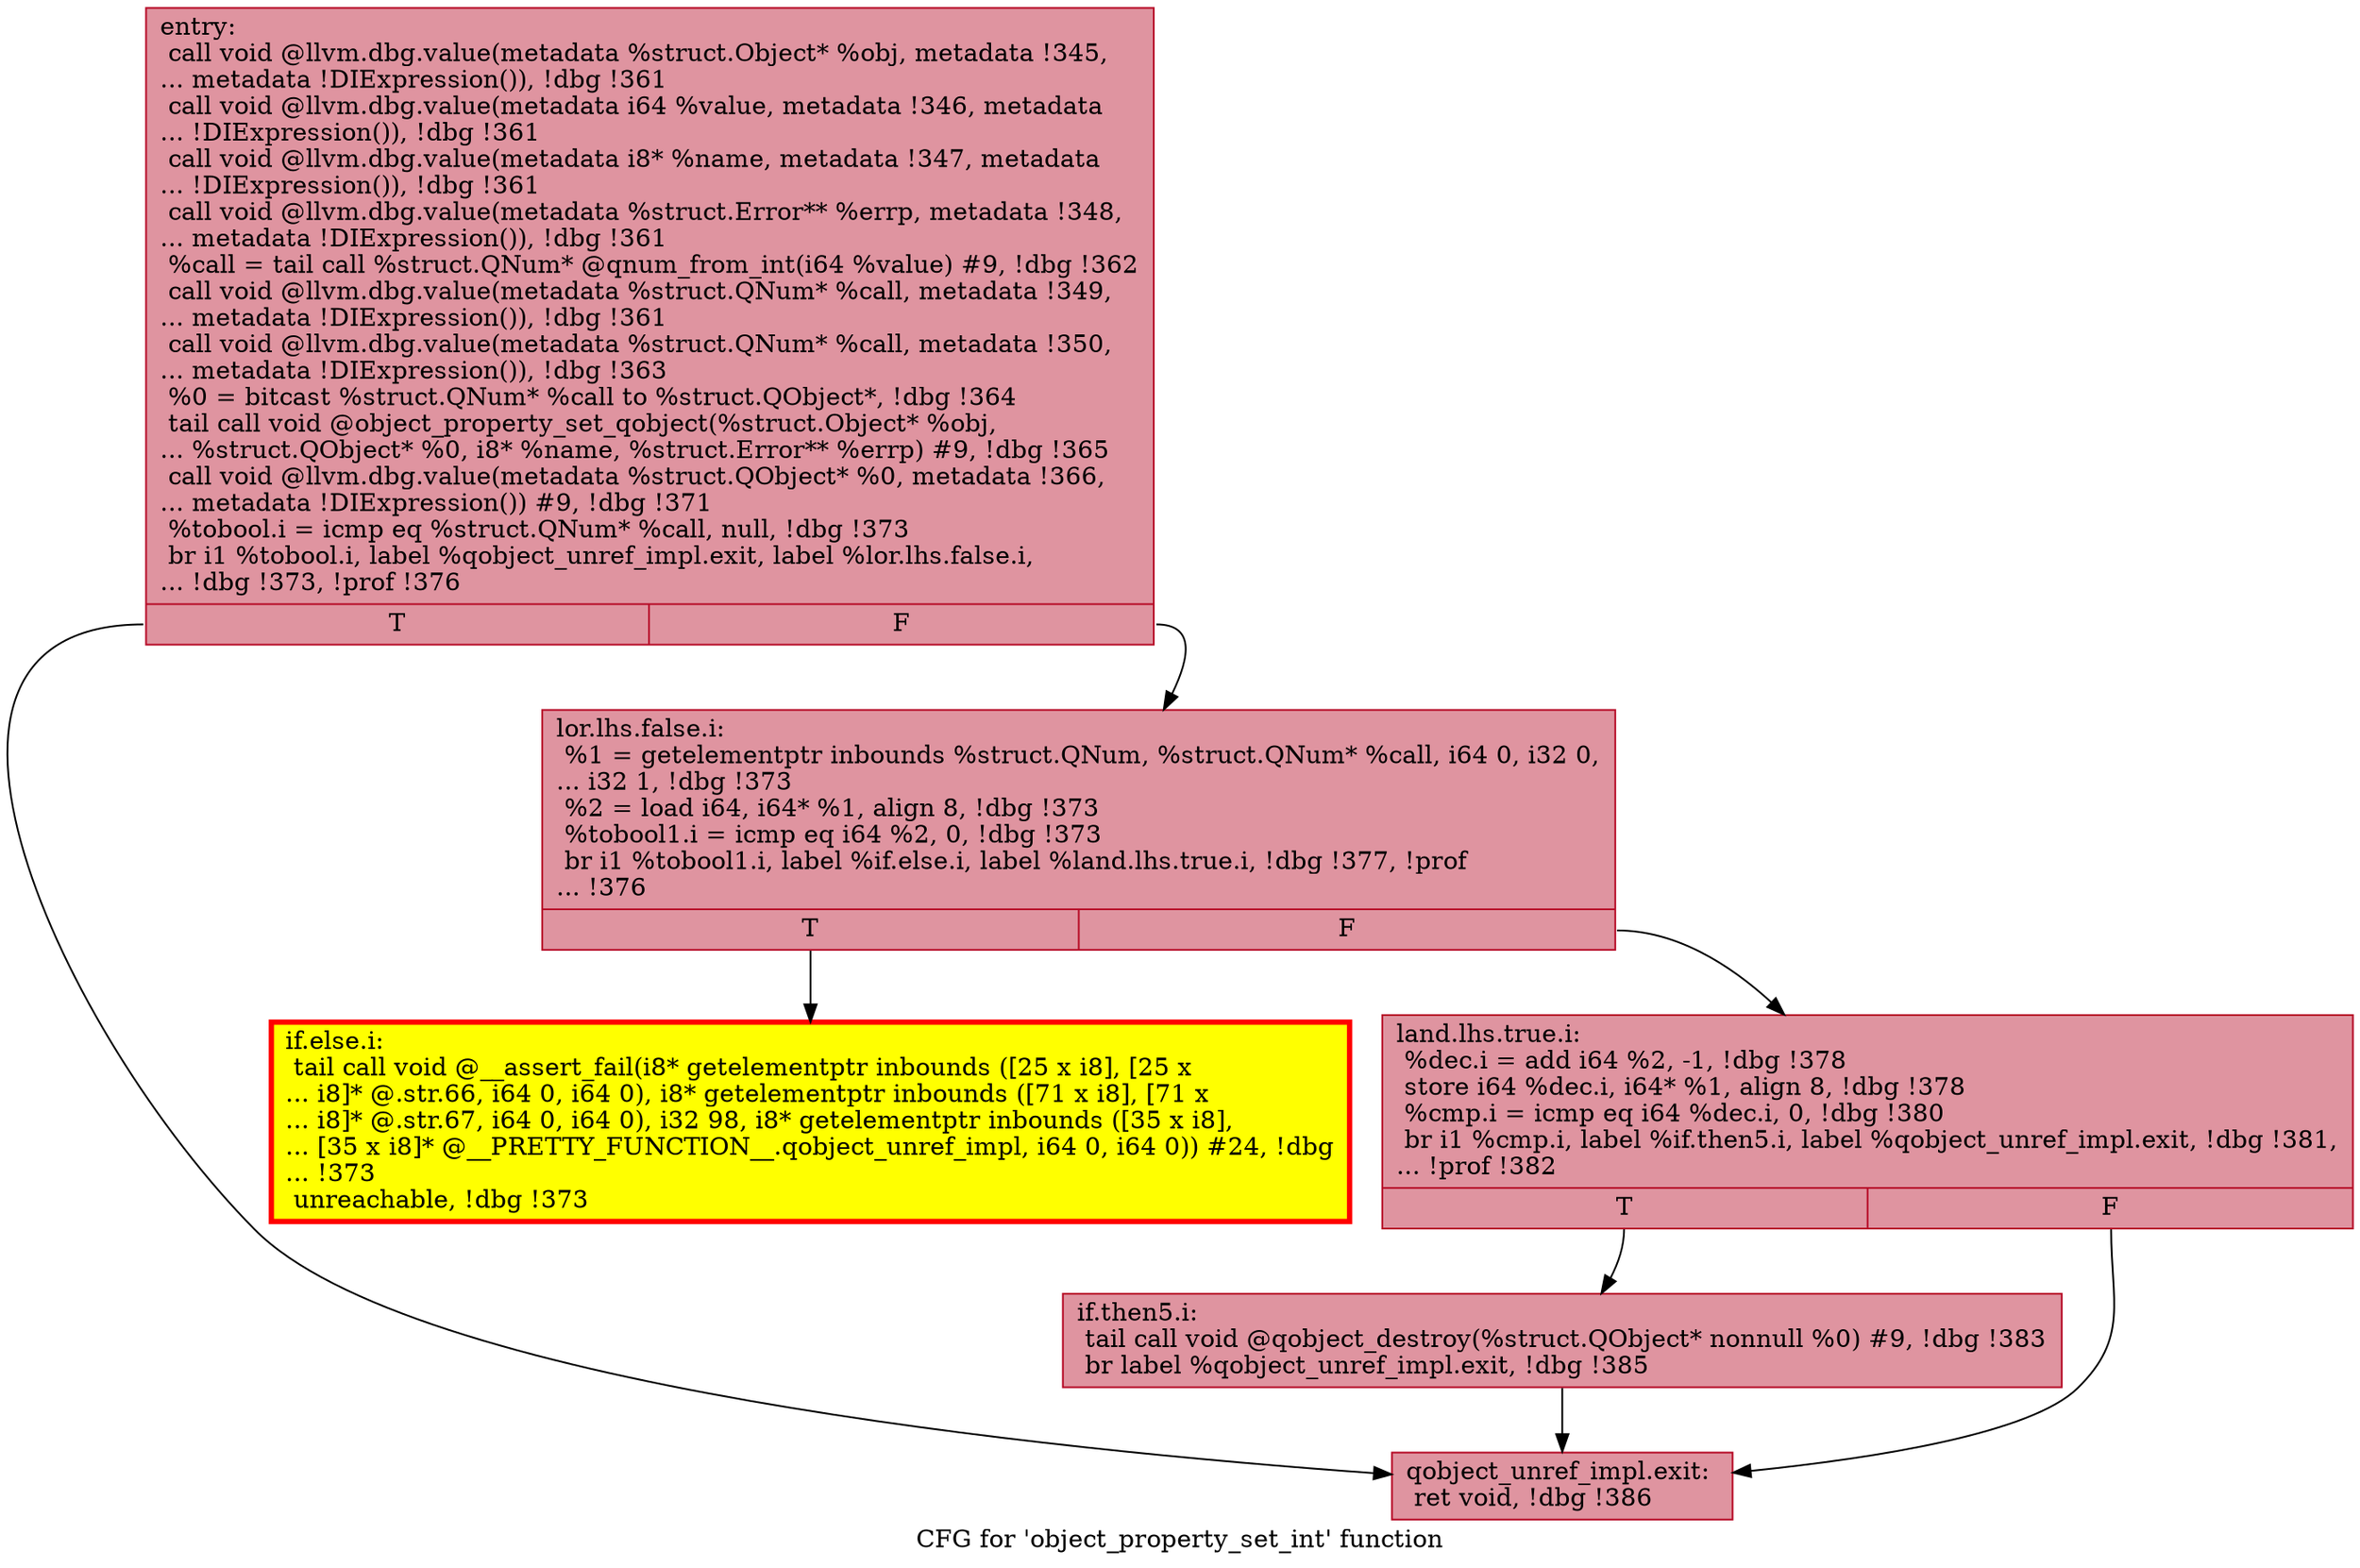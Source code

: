 digraph "CFG for 'object_property_set_int' function" {
	label="CFG for 'object_property_set_int' function";

	Node0x55ee226481f0 [shape=record,color="#b70d28ff", style=filled, fillcolor="#b70d2870",label="{entry:\l  call void @llvm.dbg.value(metadata %struct.Object* %obj, metadata !345,\l... metadata !DIExpression()), !dbg !361\l  call void @llvm.dbg.value(metadata i64 %value, metadata !346, metadata\l... !DIExpression()), !dbg !361\l  call void @llvm.dbg.value(metadata i8* %name, metadata !347, metadata\l... !DIExpression()), !dbg !361\l  call void @llvm.dbg.value(metadata %struct.Error** %errp, metadata !348,\l... metadata !DIExpression()), !dbg !361\l  %call = tail call %struct.QNum* @qnum_from_int(i64 %value) #9, !dbg !362\l  call void @llvm.dbg.value(metadata %struct.QNum* %call, metadata !349,\l... metadata !DIExpression()), !dbg !361\l  call void @llvm.dbg.value(metadata %struct.QNum* %call, metadata !350,\l... metadata !DIExpression()), !dbg !363\l  %0 = bitcast %struct.QNum* %call to %struct.QObject*, !dbg !364\l  tail call void @object_property_set_qobject(%struct.Object* %obj,\l... %struct.QObject* %0, i8* %name, %struct.Error** %errp) #9, !dbg !365\l  call void @llvm.dbg.value(metadata %struct.QObject* %0, metadata !366,\l... metadata !DIExpression()) #9, !dbg !371\l  %tobool.i = icmp eq %struct.QNum* %call, null, !dbg !373\l  br i1 %tobool.i, label %qobject_unref_impl.exit, label %lor.lhs.false.i,\l... !dbg !373, !prof !376\l|{<s0>T|<s1>F}}"];
	Node0x55ee226481f0:s0 -> Node0x55ee226d38c0;
	Node0x55ee226481f0:s1 -> Node0x55ee2270dfe0;
	Node0x55ee2270dfe0 [shape=record,color="#b70d28ff", style=filled, fillcolor="#b70d2870",label="{lor.lhs.false.i:                                  \l  %1 = getelementptr inbounds %struct.QNum, %struct.QNum* %call, i64 0, i32 0,\l... i32 1, !dbg !373\l  %2 = load i64, i64* %1, align 8, !dbg !373\l  %tobool1.i = icmp eq i64 %2, 0, !dbg !373\l  br i1 %tobool1.i, label %if.else.i, label %land.lhs.true.i, !dbg !377, !prof\l... !376\l|{<s0>T|<s1>F}}"];
	Node0x55ee2270dfe0:s0 -> Node0x55ee227a7890;
	Node0x55ee2270dfe0:s1 -> Node0x55ee22884210;
	Node0x55ee227a7890 [shape=record,penwidth=3.0, style="filled", color="red", fillcolor="yellow",label="{if.else.i:                                        \l  tail call void @__assert_fail(i8* getelementptr inbounds ([25 x i8], [25 x\l... i8]* @.str.66, i64 0, i64 0), i8* getelementptr inbounds ([71 x i8], [71 x\l... i8]* @.str.67, i64 0, i64 0), i32 98, i8* getelementptr inbounds ([35 x i8],\l... [35 x i8]* @__PRETTY_FUNCTION__.qobject_unref_impl, i64 0, i64 0)) #24, !dbg\l... !373\l  unreachable, !dbg !373\l}"];
	Node0x55ee22884210 [shape=record,color="#b70d28ff", style=filled, fillcolor="#b70d2870",label="{land.lhs.true.i:                                  \l  %dec.i = add i64 %2, -1, !dbg !378\l  store i64 %dec.i, i64* %1, align 8, !dbg !378\l  %cmp.i = icmp eq i64 %dec.i, 0, !dbg !380\l  br i1 %cmp.i, label %if.then5.i, label %qobject_unref_impl.exit, !dbg !381,\l... !prof !382\l|{<s0>T|<s1>F}}"];
	Node0x55ee22884210:s0 -> Node0x55ee2279c170;
	Node0x55ee22884210:s1 -> Node0x55ee226d38c0;
	Node0x55ee2279c170 [shape=record,color="#b70d28ff", style=filled, fillcolor="#b70d2870",label="{if.then5.i:                                       \l  tail call void @qobject_destroy(%struct.QObject* nonnull %0) #9, !dbg !383\l  br label %qobject_unref_impl.exit, !dbg !385\l}"];
	Node0x55ee2279c170 -> Node0x55ee226d38c0;
	Node0x55ee226d38c0 [shape=record,color="#b70d28ff", style=filled, fillcolor="#b70d2870",label="{qobject_unref_impl.exit:                          \l  ret void, !dbg !386\l}"];
}
